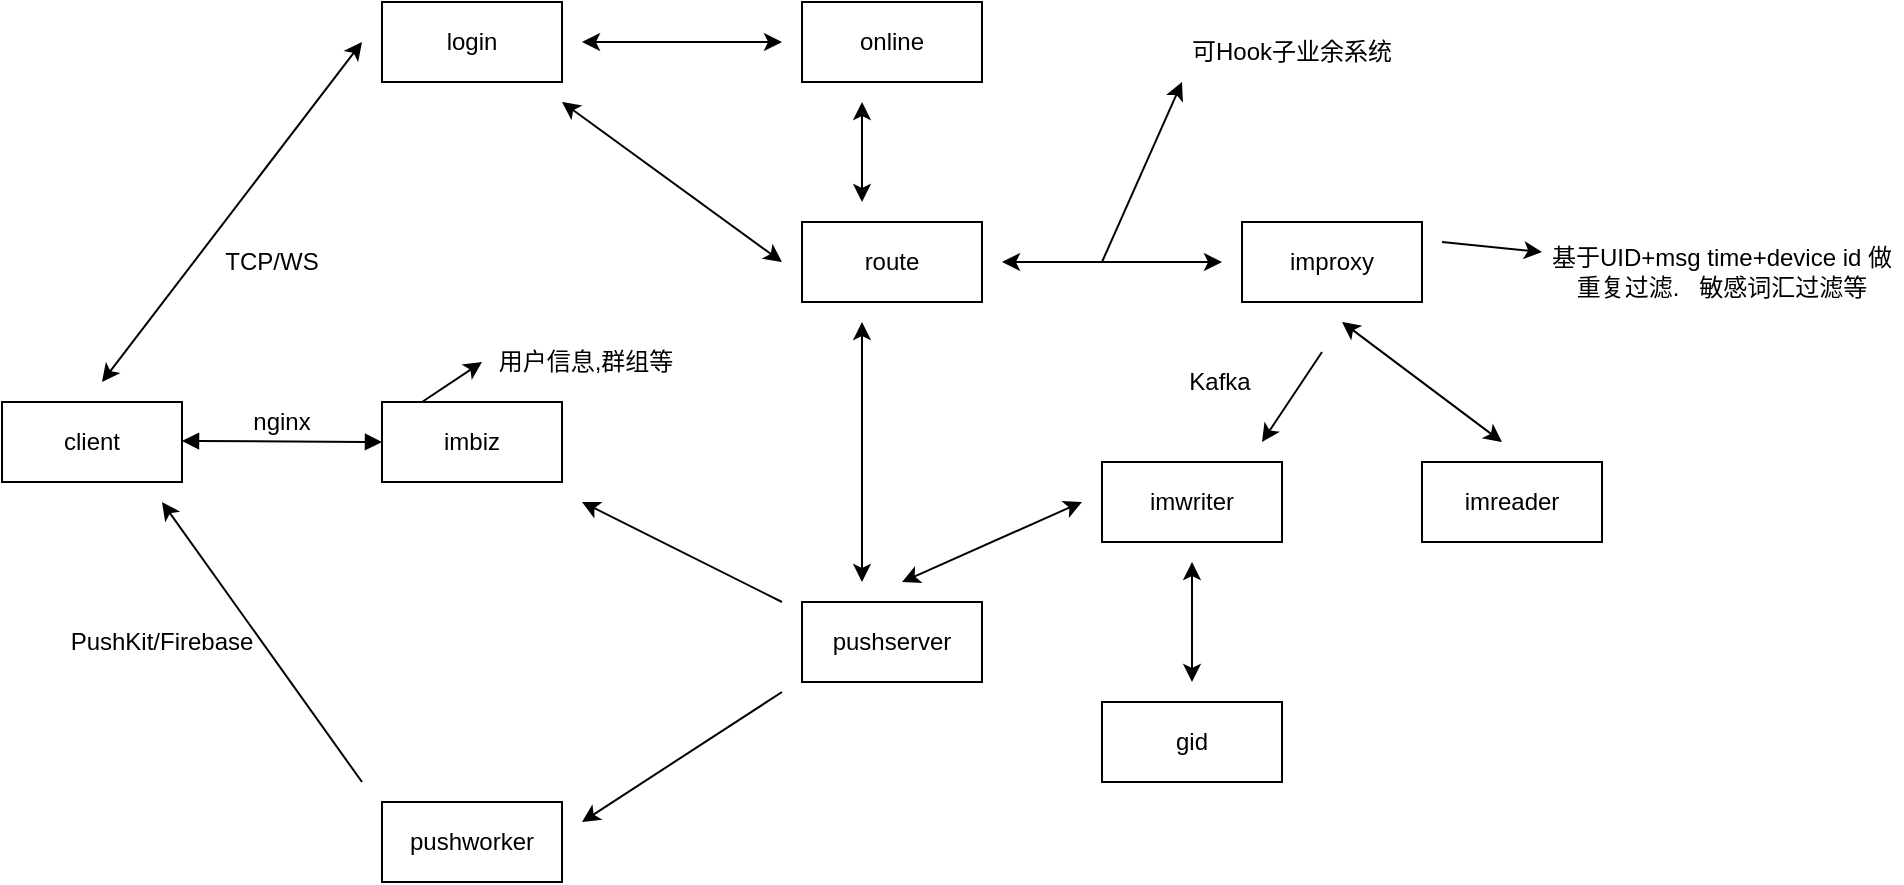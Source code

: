 <mxfile version="14.4.8" type="github">
  <diagram name="Page-1" id="58cdce13-f638-feb5-8d6f-7d28b1aa9fa0">
    <mxGraphModel dx="2522" dy="773" grid="1" gridSize="10" guides="1" tooltips="1" connect="1" arrows="1" fold="1" page="1" pageScale="1" pageWidth="1100" pageHeight="850" background="#ffffff" math="0" shadow="0">
      <root>
        <mxCell id="0" />
        <mxCell id="1" parent="0" />
        <mxCell id="a5Ak6_2se2JZx46MMR0y-18" value="login" style="rounded=0;whiteSpace=wrap;html=1;" vertex="1" parent="1">
          <mxGeometry x="120" y="250" width="90" height="40" as="geometry" />
        </mxCell>
        <mxCell id="a5Ak6_2se2JZx46MMR0y-19" value="online" style="rounded=0;whiteSpace=wrap;html=1;" vertex="1" parent="1">
          <mxGeometry x="330" y="250" width="90" height="40" as="geometry" />
        </mxCell>
        <mxCell id="a5Ak6_2se2JZx46MMR0y-20" value="route" style="rounded=0;whiteSpace=wrap;html=1;" vertex="1" parent="1">
          <mxGeometry x="330" y="360" width="90" height="40" as="geometry" />
        </mxCell>
        <mxCell id="a5Ak6_2se2JZx46MMR0y-21" value="improxy" style="rounded=0;whiteSpace=wrap;html=1;" vertex="1" parent="1">
          <mxGeometry x="550" y="360" width="90" height="40" as="geometry" />
        </mxCell>
        <mxCell id="a5Ak6_2se2JZx46MMR0y-22" value="imwriter" style="rounded=0;whiteSpace=wrap;html=1;" vertex="1" parent="1">
          <mxGeometry x="480" y="480" width="90" height="40" as="geometry" />
        </mxCell>
        <mxCell id="a5Ak6_2se2JZx46MMR0y-23" value="imreader" style="rounded=0;whiteSpace=wrap;html=1;" vertex="1" parent="1">
          <mxGeometry x="640" y="480" width="90" height="40" as="geometry" />
        </mxCell>
        <mxCell id="a5Ak6_2se2JZx46MMR0y-24" value="pushserver" style="rounded=0;whiteSpace=wrap;html=1;" vertex="1" parent="1">
          <mxGeometry x="330" y="550" width="90" height="40" as="geometry" />
        </mxCell>
        <mxCell id="a5Ak6_2se2JZx46MMR0y-25" value="pushworker" style="rounded=0;whiteSpace=wrap;html=1;" vertex="1" parent="1">
          <mxGeometry x="120" y="650" width="90" height="40" as="geometry" />
        </mxCell>
        <mxCell id="a5Ak6_2se2JZx46MMR0y-26" value="client" style="rounded=0;whiteSpace=wrap;html=1;" vertex="1" parent="1">
          <mxGeometry x="-70" y="450" width="90" height="40" as="geometry" />
        </mxCell>
        <mxCell id="a5Ak6_2se2JZx46MMR0y-28" value="imbiz" style="rounded=0;whiteSpace=wrap;html=1;" vertex="1" parent="1">
          <mxGeometry x="120" y="450" width="90" height="40" as="geometry" />
        </mxCell>
        <mxCell id="a5Ak6_2se2JZx46MMR0y-32" value="" style="endArrow=block;startArrow=block;endFill=1;startFill=1;html=1;" edge="1" parent="1">
          <mxGeometry width="160" relative="1" as="geometry">
            <mxPoint x="20" y="469.5" as="sourcePoint" />
            <mxPoint x="120" y="470" as="targetPoint" />
          </mxGeometry>
        </mxCell>
        <mxCell id="a5Ak6_2se2JZx46MMR0y-33" value="" style="endArrow=classic;startArrow=classic;html=1;" edge="1" parent="1">
          <mxGeometry width="50" height="50" relative="1" as="geometry">
            <mxPoint x="220" y="270" as="sourcePoint" />
            <mxPoint x="320" y="270" as="targetPoint" />
          </mxGeometry>
        </mxCell>
        <mxCell id="a5Ak6_2se2JZx46MMR0y-34" value="" style="endArrow=classic;startArrow=classic;html=1;" edge="1" parent="1">
          <mxGeometry width="50" height="50" relative="1" as="geometry">
            <mxPoint x="360" y="300" as="sourcePoint" />
            <mxPoint x="360" y="350" as="targetPoint" />
          </mxGeometry>
        </mxCell>
        <mxCell id="a5Ak6_2se2JZx46MMR0y-35" value="" style="endArrow=classic;startArrow=classic;html=1;" edge="1" parent="1">
          <mxGeometry width="50" height="50" relative="1" as="geometry">
            <mxPoint x="210" y="300" as="sourcePoint" />
            <mxPoint x="320" y="380" as="targetPoint" />
          </mxGeometry>
        </mxCell>
        <mxCell id="a5Ak6_2se2JZx46MMR0y-36" value="" style="endArrow=classic;startArrow=classic;html=1;" edge="1" parent="1">
          <mxGeometry width="50" height="50" relative="1" as="geometry">
            <mxPoint x="430" y="380" as="sourcePoint" />
            <mxPoint x="540" y="380" as="targetPoint" />
          </mxGeometry>
        </mxCell>
        <mxCell id="a5Ak6_2se2JZx46MMR0y-37" value="" style="endArrow=classic;startArrow=classic;html=1;" edge="1" parent="1">
          <mxGeometry width="50" height="50" relative="1" as="geometry">
            <mxPoint x="600" y="410" as="sourcePoint" />
            <mxPoint x="680" y="470" as="targetPoint" />
          </mxGeometry>
        </mxCell>
        <mxCell id="a5Ak6_2se2JZx46MMR0y-39" value="" style="endArrow=classic;startArrow=classic;html=1;" edge="1" parent="1">
          <mxGeometry width="50" height="50" relative="1" as="geometry">
            <mxPoint x="470" y="500" as="sourcePoint" />
            <mxPoint x="380" y="540" as="targetPoint" />
          </mxGeometry>
        </mxCell>
        <mxCell id="a5Ak6_2se2JZx46MMR0y-42" value="" style="endArrow=classic;startArrow=classic;html=1;" edge="1" parent="1">
          <mxGeometry width="50" height="50" relative="1" as="geometry">
            <mxPoint x="360" y="540" as="sourcePoint" />
            <mxPoint x="360" y="410" as="targetPoint" />
          </mxGeometry>
        </mxCell>
        <mxCell id="a5Ak6_2se2JZx46MMR0y-44" value="" style="endArrow=classic;startArrow=classic;html=1;" edge="1" parent="1">
          <mxGeometry width="50" height="50" relative="1" as="geometry">
            <mxPoint x="-20" y="440" as="sourcePoint" />
            <mxPoint x="110" y="270" as="targetPoint" />
          </mxGeometry>
        </mxCell>
        <mxCell id="a5Ak6_2se2JZx46MMR0y-46" value="Kafka" style="text;html=1;strokeColor=none;fillColor=none;align=center;verticalAlign=middle;whiteSpace=wrap;rounded=0;" vertex="1" parent="1">
          <mxGeometry x="519" y="430" width="40" height="20" as="geometry" />
        </mxCell>
        <mxCell id="a5Ak6_2se2JZx46MMR0y-48" value="nginx" style="text;html=1;strokeColor=none;fillColor=none;align=center;verticalAlign=middle;whiteSpace=wrap;rounded=0;" vertex="1" parent="1">
          <mxGeometry x="50" y="450" width="40" height="20" as="geometry" />
        </mxCell>
        <mxCell id="a5Ak6_2se2JZx46MMR0y-49" value="TCP/WS" style="text;html=1;strokeColor=none;fillColor=none;align=center;verticalAlign=middle;whiteSpace=wrap;rounded=0;" vertex="1" parent="1">
          <mxGeometry x="40" y="370" width="50" height="20" as="geometry" />
        </mxCell>
        <mxCell id="a5Ak6_2se2JZx46MMR0y-51" value="PushKit/Firebase" style="text;html=1;strokeColor=none;fillColor=none;align=center;verticalAlign=middle;whiteSpace=wrap;rounded=0;" vertex="1" parent="1">
          <mxGeometry x="-10" y="560" width="40" height="20" as="geometry" />
        </mxCell>
        <mxCell id="a5Ak6_2se2JZx46MMR0y-52" value="gid" style="rounded=0;whiteSpace=wrap;html=1;" vertex="1" parent="1">
          <mxGeometry x="480" y="600" width="90" height="40" as="geometry" />
        </mxCell>
        <mxCell id="a5Ak6_2se2JZx46MMR0y-53" value="" style="endArrow=classic;startArrow=classic;html=1;" edge="1" parent="1">
          <mxGeometry width="50" height="50" relative="1" as="geometry">
            <mxPoint x="525" y="590" as="sourcePoint" />
            <mxPoint x="525" y="530" as="targetPoint" />
          </mxGeometry>
        </mxCell>
        <mxCell id="a5Ak6_2se2JZx46MMR0y-54" value="基于UID+msg time+device id 做重复过滤.&amp;nbsp; &amp;nbsp;敏感词汇过滤等" style="text;html=1;strokeColor=none;fillColor=none;align=center;verticalAlign=middle;whiteSpace=wrap;rounded=0;" vertex="1" parent="1">
          <mxGeometry x="700" y="370" width="180" height="30" as="geometry" />
        </mxCell>
        <mxCell id="a5Ak6_2se2JZx46MMR0y-55" value="" style="endArrow=classic;html=1;entryX=0;entryY=0.5;entryDx=0;entryDy=0;" edge="1" parent="1">
          <mxGeometry width="50" height="50" relative="1" as="geometry">
            <mxPoint x="650" y="370" as="sourcePoint" />
            <mxPoint x="700" y="375" as="targetPoint" />
          </mxGeometry>
        </mxCell>
        <mxCell id="a5Ak6_2se2JZx46MMR0y-56" value="" style="endArrow=classic;html=1;entryX=0;entryY=1;entryDx=0;entryDy=0;" edge="1" parent="1" target="a5Ak6_2se2JZx46MMR0y-57">
          <mxGeometry width="50" height="50" relative="1" as="geometry">
            <mxPoint x="480" y="380" as="sourcePoint" />
            <mxPoint x="501" y="300" as="targetPoint" />
          </mxGeometry>
        </mxCell>
        <mxCell id="a5Ak6_2se2JZx46MMR0y-57" value="可Hook子业余系统" style="text;html=1;strokeColor=none;fillColor=none;align=center;verticalAlign=middle;whiteSpace=wrap;rounded=0;" vertex="1" parent="1">
          <mxGeometry x="520" y="260" width="110" height="30" as="geometry" />
        </mxCell>
        <mxCell id="a5Ak6_2se2JZx46MMR0y-58" value="" style="endArrow=classic;html=1;" edge="1" parent="1">
          <mxGeometry width="50" height="50" relative="1" as="geometry">
            <mxPoint x="320" y="550" as="sourcePoint" />
            <mxPoint x="220" y="500" as="targetPoint" />
          </mxGeometry>
        </mxCell>
        <mxCell id="a5Ak6_2se2JZx46MMR0y-59" value="" style="endArrow=classic;html=1;" edge="1" parent="1">
          <mxGeometry width="50" height="50" relative="1" as="geometry">
            <mxPoint x="320" y="595" as="sourcePoint" />
            <mxPoint x="220" y="660" as="targetPoint" />
          </mxGeometry>
        </mxCell>
        <mxCell id="a5Ak6_2se2JZx46MMR0y-60" value="" style="endArrow=classic;html=1;" edge="1" parent="1">
          <mxGeometry width="50" height="50" relative="1" as="geometry">
            <mxPoint x="110" y="640" as="sourcePoint" />
            <mxPoint x="10" y="500" as="targetPoint" />
          </mxGeometry>
        </mxCell>
        <mxCell id="a5Ak6_2se2JZx46MMR0y-62" value="" style="endArrow=classic;html=1;" edge="1" parent="1">
          <mxGeometry width="50" height="50" relative="1" as="geometry">
            <mxPoint x="590" y="425" as="sourcePoint" />
            <mxPoint x="560" y="470" as="targetPoint" />
          </mxGeometry>
        </mxCell>
        <mxCell id="a5Ak6_2se2JZx46MMR0y-63" value="用户信息,群组等" style="text;html=1;strokeColor=none;fillColor=none;align=center;verticalAlign=middle;whiteSpace=wrap;rounded=0;" vertex="1" parent="1">
          <mxGeometry x="162" y="420" width="120" height="20" as="geometry" />
        </mxCell>
        <mxCell id="a5Ak6_2se2JZx46MMR0y-64" value="" style="endArrow=classic;html=1;" edge="1" parent="1">
          <mxGeometry width="50" height="50" relative="1" as="geometry">
            <mxPoint x="140" y="450" as="sourcePoint" />
            <mxPoint x="170" y="430" as="targetPoint" />
          </mxGeometry>
        </mxCell>
      </root>
    </mxGraphModel>
  </diagram>
</mxfile>
